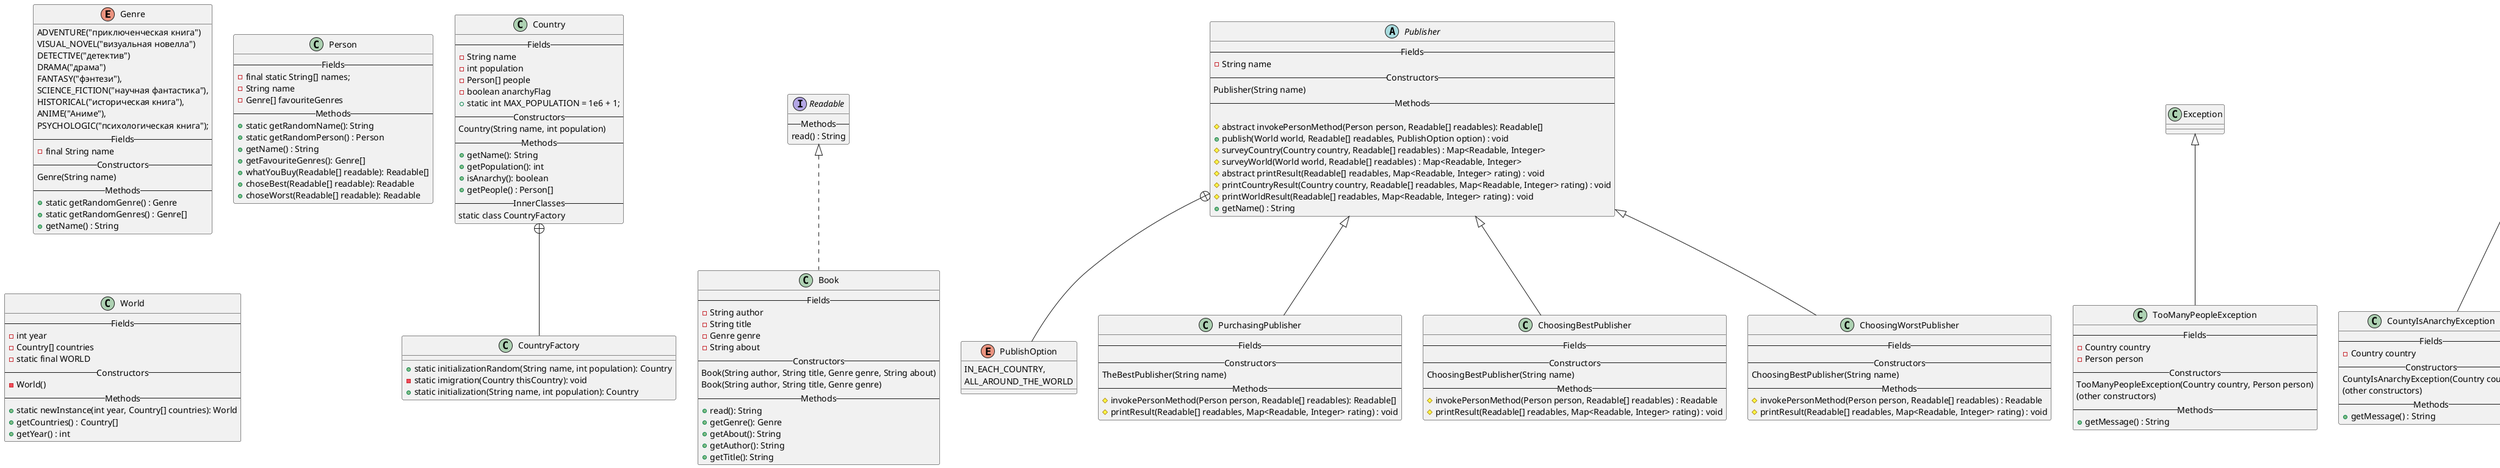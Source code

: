 @startuml
'Текст задания:
'
'Издательская компания «Эксмо» совместно с Hoff представила данные по
'книжным предпочтениям россиян в 2021 году: абсолютным лидером продаж
'стали книги (издание и переиздание) Михаила Лабковского «Хочу и буду»,
'сообщили в пресс-службе.
'
'Книги психолога лидировали по продажам по всей стране: за год было
'продано более 129 тыс. экземпляров первого издания и 34,5 тыс. второго.
'
'На втором месте по популярности у покупателей детектив «Внутри убийцы»
'израильского писателя Майка Омера (более 92 тыс. экземпляров) про
'криминального психолога-женщину, расследующую череду жестоких
'преступлений. Тройку лидеров продаж замыкает роман «Transhumanism inc.»
'Виктора Пелевина — новинка российского автора разошлась в количестве 71
'тыс. экземпляров.

enum Genre {
ADVENTURE("приключенческая книга")
VISUAL_NOVEL("визуальная новелла")
DETECTIVE("детектив")
DRAMA("драма")
FANTASY("фэнтези"),
SCIENCE_FICTION("научная фантастика"),
HISTORICAL("историческая книга"),
ANIME("Аниме"),
PSYCHOLOGIC("психологическая книга");
--Fields--
- final String name
--Constructors--
Genre(String name)
--Methods--
+ static getRandomGenre() : Genre
+ static getRandomGenres() : Genre[]
+ getName() : String
}


class Country{
--Fields--
- String name
- int population
- Person[] people
- boolean anarchyFlag
+ static int MAX_POPULATION = 1e6 + 1;
--Constructors--
Country(String name, int population)
--Methods--
+ getName(): String
+ getPopulation(): int
+ isAnarchy(): boolean
+ getPeople() : Person[]
--InnerClasses--
static class CountryFactory
}


class CountryFactory {
+ static initializationRandom(String name, int population): Country
- static imigration(Country thisCountry): void
+ static initialization(String name, int population): Country
}

Country +-- CountryFactory


interface Readable {
--Methods--
'this method will return info about readable
'so TheBestLab4.Book.read() should return String with author, title, genre, about fields
read() : String
}


class Book implements Readable {
--Fields--
- String author
- String title
- Genre genre
- String about
--Constructors--
Book(String author, String title, Genre genre, String about)
Book(String author, String title, Genre genre)
--Methods--
+ read(): String
+ getGenre(): Genre
+ getAbout(): String
+ getAuthor(): String
+ getTitle(): String
}


class Person {
--Fields--
- final static String[] names;
- String name
- Genre[] favouriteGenres
--Methods--
+ static getRandomName(): String
+ static getRandomPerson() : Person
+ getName() : String
+ getFavouriteGenres(): Genre[]
+ whatYouBuy(Readable[] readable): Readable[]
+ choseBest(Readable[] readable): Readable
+ choseWorst(Readable[] readable): Readable
}


abstract class Publisher {
--Fields--
- String name
--Constructors--
Publisher(String name)
--Methods--

# abstract invokePersonMethod(Person person, Readable[] readables): Readable[]
+ publish(World world, Readable[] readables, PublishOption option) : void
# surveyCountry(Country country, Readable[] readables) : Map<Readable, Integer>
# surveyWorld(World world, Readable[] readables) : Map<Readable, Integer>
# abstract printResult(Readable[] readables, Map<Readable, Integer> rating) : void
# printCountryResult(Country country, Readable[] readables, Map<Readable, Integer> rating) : void
# printWorldResult(Readable[] readables, Map<Readable, Integer> rating) : void
+ getName() : String
}


enum PublishOption {
IN_EACH_COUNTRY,
ALL_AROUND_THE_WORLD
}

Publisher +-- PublishOption


'publisher, which invokes whatYouBuy
class PurchasingPublisher extends Publisher {
--Fields--
--Constructors--
TheBestPublisher(String name)
--Methods--
# invokePersonMethod(Person person, Readable[] readables): Readable[]
# printResult(Readable[] readables, Map<Readable, Integer> rating) : void
}



'publisher which invokes choseBest method
class ChoosingBestPublisher extends Publisher {
--Fields--
--Constructors--
ChoosingBestPublisher(String name)
--Methods--
# invokePersonMethod(Person person, Readable[] readables) : Readable
# printResult(Readable[] readables, Map<Readable, Integer> rating) : void
}


'publisher which invokes choseWorst method
class ChoosingWorstPublisher extends Publisher {
--Fields--
--Constructors--
ChoosingBestPublisher(String name)
--Methods--
# invokePersonMethod(Person person, Readable[] readables) : Readable
# printResult(Readable[] readables, Map<Readable, Integer> rating) : void
}


class World {
--Fields--
- int year
- Country[] countries
- static final WORLD
--Constructors--
- World()
--Methods--
+ static newInstance(int year, Country[] countries): World
+ getCountries() : Country[]
+ getYear() : int
}


class TooManyPeopleException extends Exception {
'there may be overpopulation in country
--Fields--
- Country country
- Person person
--Constructors--
TooManyPeopleException(Country country, Person person)
(other constructors)
--Methods--
+ getMessage() : String
}


class CountyIsAnarchyException extends RuntimeException {
'County can't return People[] if anarchy
--Fields--
- Country country
--Constructors--
CountyIsAnarchyException(Country country)
(other constructors)
--Methods--
+ getMessage() : String
}


class CountryInitializationException extends RuntimeException {
'Country can't set People[] if user gives wrong length of People[]
--Fields--
- String country
- int population
--Constructors--
CountryInitializationException(String name, int population)
--Methods--
+ getMessage() : String
}

@enduml
